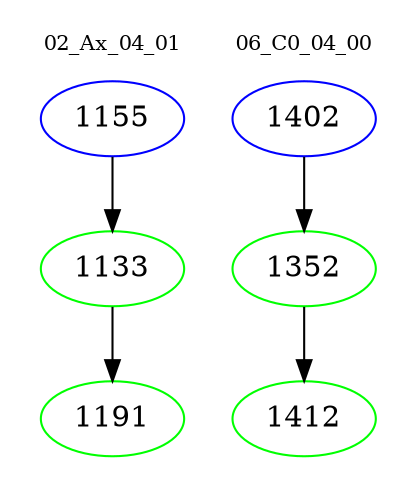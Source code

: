 digraph{
subgraph cluster_0 {
color = white
label = "02_Ax_04_01";
fontsize=10;
T0_1155 [label="1155", color="blue"]
T0_1155 -> T0_1133 [color="black"]
T0_1133 [label="1133", color="green"]
T0_1133 -> T0_1191 [color="black"]
T0_1191 [label="1191", color="green"]
}
subgraph cluster_1 {
color = white
label = "06_C0_04_00";
fontsize=10;
T1_1402 [label="1402", color="blue"]
T1_1402 -> T1_1352 [color="black"]
T1_1352 [label="1352", color="green"]
T1_1352 -> T1_1412 [color="black"]
T1_1412 [label="1412", color="green"]
}
}
